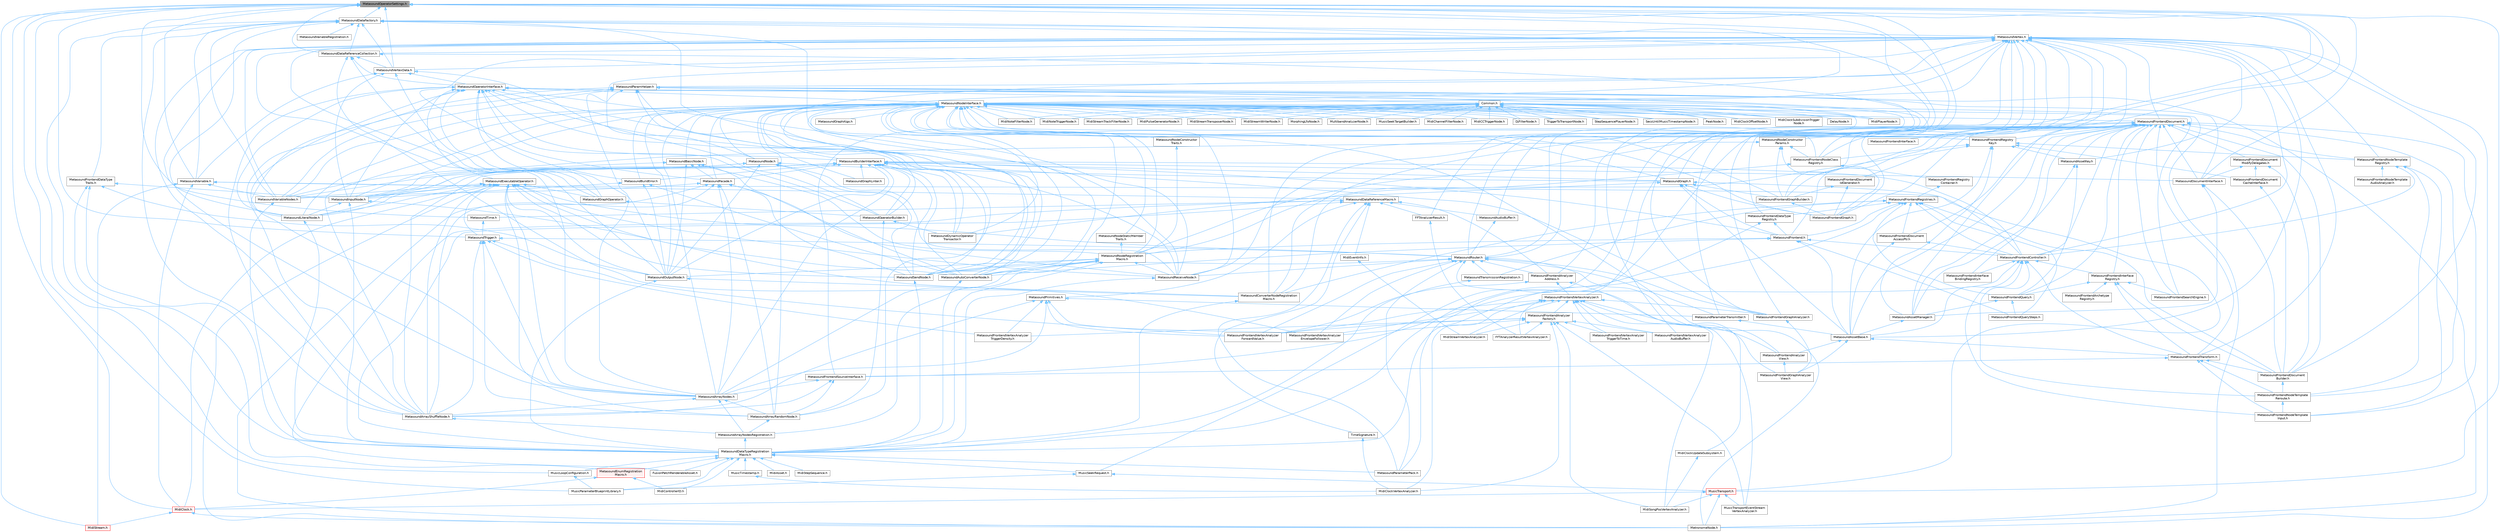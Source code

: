 digraph "MetasoundOperatorSettings.h"
{
 // INTERACTIVE_SVG=YES
 // LATEX_PDF_SIZE
  bgcolor="transparent";
  edge [fontname=Helvetica,fontsize=10,labelfontname=Helvetica,labelfontsize=10];
  node [fontname=Helvetica,fontsize=10,shape=box,height=0.2,width=0.4];
  Node1 [id="Node000001",label="MetasoundOperatorSettings.h",height=0.2,width=0.4,color="gray40", fillcolor="grey60", style="filled", fontcolor="black",tooltip=" "];
  Node1 -> Node2 [id="edge1_Node000001_Node000002",dir="back",color="steelblue1",style="solid",tooltip=" "];
  Node2 [id="Node000002",label="MetasoundAudioBuffer.h",height=0.2,width=0.4,color="grey40", fillcolor="white", style="filled",URL="$df/d0a/MetasoundAudioBuffer_8h.html",tooltip=" "];
  Node2 -> Node3 [id="edge2_Node000002_Node000003",dir="back",color="steelblue1",style="solid",tooltip=" "];
  Node3 [id="Node000003",label="MetasoundRouter.h",height=0.2,width=0.4,color="grey40", fillcolor="white", style="filled",URL="$da/d1c/MetasoundRouter_8h.html",tooltip=" "];
  Node3 -> Node4 [id="edge3_Node000003_Node000004",dir="back",color="steelblue1",style="solid",tooltip=" "];
  Node4 [id="Node000004",label="MetasoundFrontendAnalyzer\lAddress.h",height=0.2,width=0.4,color="grey40", fillcolor="white", style="filled",URL="$d0/dd8/MetasoundFrontendAnalyzerAddress_8h.html",tooltip=" "];
  Node4 -> Node5 [id="edge4_Node000004_Node000005",dir="back",color="steelblue1",style="solid",tooltip=" "];
  Node5 [id="Node000005",label="MetasoundFrontendVertexAnalyzer.h",height=0.2,width=0.4,color="grey40", fillcolor="white", style="filled",URL="$db/d7d/MetasoundFrontendVertexAnalyzer_8h.html",tooltip=" "];
  Node5 -> Node6 [id="edge5_Node000005_Node000006",dir="back",color="steelblue1",style="solid",tooltip=" "];
  Node6 [id="Node000006",label="FFTAnalyzerResultVertexAnalyzer.h",height=0.2,width=0.4,color="grey40", fillcolor="white", style="filled",URL="$d6/d38/FFTAnalyzerResultVertexAnalyzer_8h.html",tooltip=" "];
  Node5 -> Node7 [id="edge6_Node000005_Node000007",dir="back",color="steelblue1",style="solid",tooltip=" "];
  Node7 [id="Node000007",label="MetasoundFrontendAnalyzer\lFactory.h",height=0.2,width=0.4,color="grey40", fillcolor="white", style="filled",URL="$d1/dc2/MetasoundFrontendAnalyzerFactory_8h.html",tooltip=" "];
  Node7 -> Node6 [id="edge7_Node000007_Node000006",dir="back",color="steelblue1",style="solid",tooltip=" "];
  Node7 -> Node8 [id="edge8_Node000007_Node000008",dir="back",color="steelblue1",style="solid",tooltip=" "];
  Node8 [id="Node000008",label="MetasoundFrontendVertexAnalyzer\lAudioBuffer.h",height=0.2,width=0.4,color="grey40", fillcolor="white", style="filled",URL="$d2/db9/MetasoundFrontendVertexAnalyzerAudioBuffer_8h.html",tooltip=" "];
  Node7 -> Node9 [id="edge9_Node000007_Node000009",dir="back",color="steelblue1",style="solid",tooltip=" "];
  Node9 [id="Node000009",label="MetasoundFrontendVertexAnalyzer\lEnvelopeFollower.h",height=0.2,width=0.4,color="grey40", fillcolor="white", style="filled",URL="$d1/deb/MetasoundFrontendVertexAnalyzerEnvelopeFollower_8h.html",tooltip=" "];
  Node7 -> Node10 [id="edge10_Node000007_Node000010",dir="back",color="steelblue1",style="solid",tooltip=" "];
  Node10 [id="Node000010",label="MetasoundFrontendVertexAnalyzer\lForwardValue.h",height=0.2,width=0.4,color="grey40", fillcolor="white", style="filled",URL="$d2/d15/MetasoundFrontendVertexAnalyzerForwardValue_8h.html",tooltip=" "];
  Node7 -> Node11 [id="edge11_Node000007_Node000011",dir="back",color="steelblue1",style="solid",tooltip=" "];
  Node11 [id="Node000011",label="MetasoundFrontendVertexAnalyzer\lTriggerDensity.h",height=0.2,width=0.4,color="grey40", fillcolor="white", style="filled",URL="$dd/df1/MetasoundFrontendVertexAnalyzerTriggerDensity_8h.html",tooltip=" "];
  Node7 -> Node12 [id="edge12_Node000007_Node000012",dir="back",color="steelblue1",style="solid",tooltip=" "];
  Node12 [id="Node000012",label="MetasoundFrontendVertexAnalyzer\lTriggerToTime.h",height=0.2,width=0.4,color="grey40", fillcolor="white", style="filled",URL="$d1/d93/MetasoundFrontendVertexAnalyzerTriggerToTime_8h.html",tooltip=" "];
  Node7 -> Node13 [id="edge13_Node000007_Node000013",dir="back",color="steelblue1",style="solid",tooltip=" "];
  Node13 [id="Node000013",label="MidiClockVertexAnalyzer.h",height=0.2,width=0.4,color="grey40", fillcolor="white", style="filled",URL="$d5/dfa/MidiClockVertexAnalyzer_8h.html",tooltip=" "];
  Node7 -> Node14 [id="edge14_Node000007_Node000014",dir="back",color="steelblue1",style="solid",tooltip=" "];
  Node14 [id="Node000014",label="MidiSongPosVertexAnalyzer.h",height=0.2,width=0.4,color="grey40", fillcolor="white", style="filled",URL="$db/d10/MidiSongPosVertexAnalyzer_8h.html",tooltip=" "];
  Node7 -> Node15 [id="edge15_Node000007_Node000015",dir="back",color="steelblue1",style="solid",tooltip=" "];
  Node15 [id="Node000015",label="MidiStreamVertexAnalyzer.h",height=0.2,width=0.4,color="grey40", fillcolor="white", style="filled",URL="$da/d0f/MidiStreamVertexAnalyzer_8h.html",tooltip=" "];
  Node7 -> Node16 [id="edge16_Node000007_Node000016",dir="back",color="steelblue1",style="solid",tooltip=" "];
  Node16 [id="Node000016",label="MusicTransportEventStream\lVertexAnalyzer.h",height=0.2,width=0.4,color="grey40", fillcolor="white", style="filled",URL="$d1/da4/MusicTransportEventStreamVertexAnalyzer_8h.html",tooltip=" "];
  Node5 -> Node17 [id="edge17_Node000005_Node000017",dir="back",color="steelblue1",style="solid",tooltip=" "];
  Node17 [id="Node000017",label="MetasoundFrontendAnalyzer\lView.h",height=0.2,width=0.4,color="grey40", fillcolor="white", style="filled",URL="$d0/d5e/MetasoundFrontendAnalyzerView_8h.html",tooltip=" "];
  Node17 -> Node18 [id="edge18_Node000017_Node000018",dir="back",color="steelblue1",style="solid",tooltip=" "];
  Node18 [id="Node000018",label="MetasoundFrontendGraphAnalyzer\lView.h",height=0.2,width=0.4,color="grey40", fillcolor="white", style="filled",URL="$d6/dd1/MetasoundFrontendGraphAnalyzerView_8h.html",tooltip=" "];
  Node5 -> Node19 [id="edge19_Node000005_Node000019",dir="back",color="steelblue1",style="solid",tooltip=" "];
  Node19 [id="Node000019",label="MetasoundFrontendGraphAnalyzer.h",height=0.2,width=0.4,color="grey40", fillcolor="white", style="filled",URL="$de/d04/MetasoundFrontendGraphAnalyzer_8h.html",tooltip=" "];
  Node19 -> Node18 [id="edge20_Node000019_Node000018",dir="back",color="steelblue1",style="solid",tooltip=" "];
  Node5 -> Node8 [id="edge21_Node000005_Node000008",dir="back",color="steelblue1",style="solid",tooltip=" "];
  Node5 -> Node9 [id="edge22_Node000005_Node000009",dir="back",color="steelblue1",style="solid",tooltip=" "];
  Node5 -> Node10 [id="edge23_Node000005_Node000010",dir="back",color="steelblue1",style="solid",tooltip=" "];
  Node5 -> Node12 [id="edge24_Node000005_Node000012",dir="back",color="steelblue1",style="solid",tooltip=" "];
  Node5 -> Node13 [id="edge25_Node000005_Node000013",dir="back",color="steelblue1",style="solid",tooltip=" "];
  Node5 -> Node14 [id="edge26_Node000005_Node000014",dir="back",color="steelblue1",style="solid",tooltip=" "];
  Node5 -> Node15 [id="edge27_Node000005_Node000015",dir="back",color="steelblue1",style="solid",tooltip=" "];
  Node5 -> Node16 [id="edge28_Node000005_Node000016",dir="back",color="steelblue1",style="solid",tooltip=" "];
  Node4 -> Node10 [id="edge29_Node000004_Node000010",dir="back",color="steelblue1",style="solid",tooltip=" "];
  Node4 -> Node20 [id="edge30_Node000004_Node000020",dir="back",color="steelblue1",style="solid",tooltip=" "];
  Node20 [id="Node000020",label="MidiClockUpdateSubsystem.h",height=0.2,width=0.4,color="grey40", fillcolor="white", style="filled",URL="$dc/d52/MidiClockUpdateSubsystem_8h.html",tooltip=" "];
  Node20 -> Node14 [id="edge31_Node000020_Node000014",dir="back",color="steelblue1",style="solid",tooltip=" "];
  Node3 -> Node17 [id="edge32_Node000003_Node000017",dir="back",color="steelblue1",style="solid",tooltip=" "];
  Node3 -> Node19 [id="edge33_Node000003_Node000019",dir="back",color="steelblue1",style="solid",tooltip=" "];
  Node3 -> Node18 [id="edge34_Node000003_Node000018",dir="back",color="steelblue1",style="solid",tooltip=" "];
  Node3 -> Node9 [id="edge35_Node000003_Node000009",dir="back",color="steelblue1",style="solid",tooltip=" "];
  Node3 -> Node10 [id="edge36_Node000003_Node000010",dir="back",color="steelblue1",style="solid",tooltip=" "];
  Node3 -> Node21 [id="edge37_Node000003_Node000021",dir="back",color="steelblue1",style="solid",tooltip=" "];
  Node21 [id="Node000021",label="MetasoundParameterPack.h",height=0.2,width=0.4,color="grey40", fillcolor="white", style="filled",URL="$d8/d84/MetasoundParameterPack_8h.html",tooltip=" "];
  Node3 -> Node22 [id="edge38_Node000003_Node000022",dir="back",color="steelblue1",style="solid",tooltip=" "];
  Node22 [id="Node000022",label="MetasoundParameterTransmitter.h",height=0.2,width=0.4,color="grey40", fillcolor="white", style="filled",URL="$d7/d27/MetasoundParameterTransmitter_8h.html",tooltip=" "];
  Node22 -> Node23 [id="edge39_Node000022_Node000023",dir="back",color="steelblue1",style="solid",tooltip=" "];
  Node23 [id="Node000023",label="MetasoundAssetBase.h",height=0.2,width=0.4,color="grey40", fillcolor="white", style="filled",URL="$d5/d81/MetasoundAssetBase_8h.html",tooltip=" "];
  Node23 -> Node17 [id="edge40_Node000023_Node000017",dir="back",color="steelblue1",style="solid",tooltip=" "];
  Node23 -> Node18 [id="edge41_Node000023_Node000018",dir="back",color="steelblue1",style="solid",tooltip=" "];
  Node23 -> Node24 [id="edge42_Node000023_Node000024",dir="back",color="steelblue1",style="solid",tooltip=" "];
  Node24 [id="Node000024",label="MetasoundFrontendTransform.h",height=0.2,width=0.4,color="grey40", fillcolor="white", style="filled",URL="$dc/d48/MetasoundFrontendTransform_8h.html",tooltip=" "];
  Node24 -> Node25 [id="edge43_Node000024_Node000025",dir="back",color="steelblue1",style="solid",tooltip=" "];
  Node25 [id="Node000025",label="MetasoundFrontendDocument\lBuilder.h",height=0.2,width=0.4,color="grey40", fillcolor="white", style="filled",URL="$da/dfa/MetasoundFrontendDocumentBuilder_8h.html",tooltip=" "];
  Node25 -> Node26 [id="edge44_Node000025_Node000026",dir="back",color="steelblue1",style="solid",tooltip=" "];
  Node26 [id="Node000026",label="MetasoundFrontendNodeTemplate\lReroute.h",height=0.2,width=0.4,color="grey40", fillcolor="white", style="filled",URL="$d7/d33/MetasoundFrontendNodeTemplateReroute_8h.html",tooltip=" "];
  Node26 -> Node27 [id="edge45_Node000026_Node000027",dir="back",color="steelblue1",style="solid",tooltip=" "];
  Node27 [id="Node000027",label="MetasoundFrontendNodeTemplate\lInput.h",height=0.2,width=0.4,color="grey40", fillcolor="white", style="filled",URL="$d6/d69/MetasoundFrontendNodeTemplateInput_8h.html",tooltip=" "];
  Node24 -> Node27 [id="edge46_Node000024_Node000027",dir="back",color="steelblue1",style="solid",tooltip=" "];
  Node24 -> Node26 [id="edge47_Node000024_Node000026",dir="back",color="steelblue1",style="solid",tooltip=" "];
  Node24 -> Node28 [id="edge48_Node000024_Node000028",dir="back",color="steelblue1",style="solid",tooltip=" "];
  Node28 [id="Node000028",label="MetasoundFrontendSourceInterface.h",height=0.2,width=0.4,color="grey40", fillcolor="white", style="filled",URL="$de/db5/MetasoundFrontendSourceInterface_8h.html",tooltip=" "];
  Node28 -> Node29 [id="edge49_Node000028_Node000029",dir="back",color="steelblue1",style="solid",tooltip=" "];
  Node29 [id="Node000029",label="MetasoundArrayNodes.h",height=0.2,width=0.4,color="grey40", fillcolor="white", style="filled",URL="$de/d05/MetasoundArrayNodes_8h.html",tooltip=" "];
  Node29 -> Node30 [id="edge50_Node000029_Node000030",dir="back",color="steelblue1",style="solid",tooltip=" "];
  Node30 [id="Node000030",label="MetasoundArrayNodesRegistration.h",height=0.2,width=0.4,color="grey40", fillcolor="white", style="filled",URL="$d2/d35/MetasoundArrayNodesRegistration_8h.html",tooltip=" "];
  Node30 -> Node31 [id="edge51_Node000030_Node000031",dir="back",color="steelblue1",style="solid",tooltip=" "];
  Node31 [id="Node000031",label="MetasoundDataTypeRegistration\lMacro.h",height=0.2,width=0.4,color="grey40", fillcolor="white", style="filled",URL="$d1/d2b/MetasoundDataTypeRegistrationMacro_8h.html",tooltip=" "];
  Node31 -> Node32 [id="edge52_Node000031_Node000032",dir="back",color="steelblue1",style="solid",tooltip=" "];
  Node32 [id="Node000032",label="FusionPatchRenderableAsset.h",height=0.2,width=0.4,color="grey40", fillcolor="white", style="filled",URL="$d0/dd5/FusionPatchRenderableAsset_8h.html",tooltip=" "];
  Node31 -> Node33 [id="edge53_Node000031_Node000033",dir="back",color="steelblue1",style="solid",tooltip=" "];
  Node33 [id="Node000033",label="MetasoundEnumRegistration\lMacro.h",height=0.2,width=0.4,color="red", fillcolor="#FFF0F0", style="filled",URL="$dd/da6/MetasoundEnumRegistrationMacro_8h.html",tooltip=" "];
  Node33 -> Node36 [id="edge54_Node000033_Node000036",dir="back",color="steelblue1",style="solid",tooltip=" "];
  Node36 [id="Node000036",label="MidiClock.h",height=0.2,width=0.4,color="red", fillcolor="#FFF0F0", style="filled",URL="$df/d88/MidiClock_8h.html",tooltip=" "];
  Node36 -> Node37 [id="edge55_Node000036_Node000037",dir="back",color="steelblue1",style="solid",tooltip=" "];
  Node37 [id="Node000037",label="MetronomeNode.h",height=0.2,width=0.4,color="grey40", fillcolor="white", style="filled",URL="$d9/daa/MetronomeNode_8h.html",tooltip=" "];
  Node36 -> Node38 [id="edge56_Node000036_Node000038",dir="back",color="steelblue1",style="solid",tooltip=" "];
  Node38 [id="Node000038",label="MidiStream.h",height=0.2,width=0.4,color="red", fillcolor="#FFF0F0", style="filled",URL="$d8/ded/MidiStream_8h.html",tooltip=" "];
  Node33 -> Node45 [id="edge57_Node000033_Node000045",dir="back",color="steelblue1",style="solid",tooltip=" "];
  Node45 [id="Node000045",label="MidiControllerID.h",height=0.2,width=0.4,color="grey40", fillcolor="white", style="filled",URL="$d0/d53/MidiControllerID_8h.html",tooltip=" "];
  Node31 -> Node21 [id="edge58_Node000031_Node000021",dir="back",color="steelblue1",style="solid",tooltip=" "];
  Node31 -> Node47 [id="edge59_Node000031_Node000047",dir="back",color="steelblue1",style="solid",tooltip=" "];
  Node47 [id="Node000047",label="MidiAsset.h",height=0.2,width=0.4,color="grey40", fillcolor="white", style="filled",URL="$da/d6b/MidiAsset_8h.html",tooltip=" "];
  Node31 -> Node45 [id="edge60_Node000031_Node000045",dir="back",color="steelblue1",style="solid",tooltip=" "];
  Node31 -> Node48 [id="edge61_Node000031_Node000048",dir="back",color="steelblue1",style="solid",tooltip=" "];
  Node48 [id="Node000048",label="MidiStepSequence.h",height=0.2,width=0.4,color="grey40", fillcolor="white", style="filled",URL="$de/dbc/MidiStepSequence_8h.html",tooltip=" "];
  Node31 -> Node49 [id="edge62_Node000031_Node000049",dir="back",color="steelblue1",style="solid",tooltip=" "];
  Node49 [id="Node000049",label="MusicLoopConfiguration.h",height=0.2,width=0.4,color="grey40", fillcolor="white", style="filled",URL="$de/d33/MusicLoopConfiguration_8h.html",tooltip=" "];
  Node49 -> Node50 [id="edge63_Node000049_Node000050",dir="back",color="steelblue1",style="solid",tooltip=" "];
  Node50 [id="Node000050",label="MusicParameterBlueprintLibrary.h",height=0.2,width=0.4,color="grey40", fillcolor="white", style="filled",URL="$d0/d2e/MusicParameterBlueprintLibrary_8h.html",tooltip=" "];
  Node31 -> Node50 [id="edge64_Node000031_Node000050",dir="back",color="steelblue1",style="solid",tooltip=" "];
  Node31 -> Node51 [id="edge65_Node000031_Node000051",dir="back",color="steelblue1",style="solid",tooltip=" "];
  Node51 [id="Node000051",label="MusicSeekRequest.h",height=0.2,width=0.4,color="grey40", fillcolor="white", style="filled",URL="$d0/d38/MusicSeekRequest_8h.html",tooltip=" "];
  Node51 -> Node50 [id="edge66_Node000051_Node000050",dir="back",color="steelblue1",style="solid",tooltip=" "];
  Node51 -> Node52 [id="edge67_Node000051_Node000052",dir="back",color="steelblue1",style="solid",tooltip=" "];
  Node52 [id="Node000052",label="MusicTransport.h",height=0.2,width=0.4,color="red", fillcolor="#FFF0F0", style="filled",URL="$d2/d3d/MusicTransport_8h.html",tooltip=" "];
  Node52 -> Node37 [id="edge68_Node000052_Node000037",dir="back",color="steelblue1",style="solid",tooltip=" "];
  Node52 -> Node36 [id="edge69_Node000052_Node000036",dir="back",color="steelblue1",style="solid",tooltip=" "];
  Node52 -> Node14 [id="edge70_Node000052_Node000014",dir="back",color="steelblue1",style="solid",tooltip=" "];
  Node52 -> Node16 [id="edge71_Node000052_Node000016",dir="back",color="steelblue1",style="solid",tooltip=" "];
  Node31 -> Node55 [id="edge72_Node000031_Node000055",dir="back",color="steelblue1",style="solid",tooltip=" "];
  Node55 [id="Node000055",label="MusicTimestamp.h",height=0.2,width=0.4,color="grey40", fillcolor="white", style="filled",URL="$dc/d8f/MusicTimestamp_8h.html",tooltip=" "];
  Node55 -> Node13 [id="edge73_Node000055_Node000013",dir="back",color="steelblue1",style="solid",tooltip=" "];
  Node29 -> Node56 [id="edge74_Node000029_Node000056",dir="back",color="steelblue1",style="solid",tooltip=" "];
  Node56 [id="Node000056",label="MetasoundArrayRandomNode.h",height=0.2,width=0.4,color="grey40", fillcolor="white", style="filled",URL="$d3/d94/MetasoundArrayRandomNode_8h.html",tooltip=" "];
  Node56 -> Node30 [id="edge75_Node000056_Node000030",dir="back",color="steelblue1",style="solid",tooltip=" "];
  Node29 -> Node57 [id="edge76_Node000029_Node000057",dir="back",color="steelblue1",style="solid",tooltip=" "];
  Node57 [id="Node000057",label="MetasoundArrayShuffleNode.h",height=0.2,width=0.4,color="grey40", fillcolor="white", style="filled",URL="$db/dcb/MetasoundArrayShuffleNode_8h.html",tooltip=" "];
  Node57 -> Node30 [id="edge77_Node000057_Node000030",dir="back",color="steelblue1",style="solid",tooltip=" "];
  Node28 -> Node56 [id="edge78_Node000028_Node000056",dir="back",color="steelblue1",style="solid",tooltip=" "];
  Node28 -> Node57 [id="edge79_Node000028_Node000057",dir="back",color="steelblue1",style="solid",tooltip=" "];
  Node3 -> Node58 [id="edge80_Node000003_Node000058",dir="back",color="steelblue1",style="solid",tooltip=" "];
  Node58 [id="Node000058",label="MetasoundReceiveNode.h",height=0.2,width=0.4,color="grey40", fillcolor="white", style="filled",URL="$d3/d08/MetasoundReceiveNode_8h.html",tooltip=" "];
  Node58 -> Node31 [id="edge81_Node000058_Node000031",dir="back",color="steelblue1",style="solid",tooltip=" "];
  Node3 -> Node59 [id="edge82_Node000003_Node000059",dir="back",color="steelblue1",style="solid",tooltip=" "];
  Node59 [id="Node000059",label="MetasoundSendNode.h",height=0.2,width=0.4,color="grey40", fillcolor="white", style="filled",URL="$dc/dca/MetasoundSendNode_8h.html",tooltip=" "];
  Node59 -> Node31 [id="edge83_Node000059_Node000031",dir="back",color="steelblue1",style="solid",tooltip=" "];
  Node3 -> Node60 [id="edge84_Node000003_Node000060",dir="back",color="steelblue1",style="solid",tooltip=" "];
  Node60 [id="Node000060",label="MetasoundTransmissionRegistration.h",height=0.2,width=0.4,color="grey40", fillcolor="white", style="filled",URL="$d8/da5/MetasoundTransmissionRegistration_8h.html",tooltip=" "];
  Node60 -> Node31 [id="edge85_Node000060_Node000031",dir="back",color="steelblue1",style="solid",tooltip=" "];
  Node1 -> Node61 [id="edge86_Node000001_Node000061",dir="back",color="steelblue1",style="solid",tooltip=" "];
  Node61 [id="Node000061",label="MetasoundDataFactory.h",height=0.2,width=0.4,color="grey40", fillcolor="white", style="filled",URL="$d4/d50/MetasoundDataFactory_8h.html",tooltip=" "];
  Node61 -> Node29 [id="edge87_Node000061_Node000029",dir="back",color="steelblue1",style="solid",tooltip=" "];
  Node61 -> Node57 [id="edge88_Node000061_Node000057",dir="back",color="steelblue1",style="solid",tooltip=" "];
  Node61 -> Node62 [id="edge89_Node000061_Node000062",dir="back",color="steelblue1",style="solid",tooltip=" "];
  Node62 [id="Node000062",label="MetasoundAutoConverterNode.h",height=0.2,width=0.4,color="grey40", fillcolor="white", style="filled",URL="$de/d7e/MetasoundAutoConverterNode_8h.html",tooltip=" "];
  Node62 -> Node31 [id="edge90_Node000062_Node000031",dir="back",color="steelblue1",style="solid",tooltip=" "];
  Node61 -> Node63 [id="edge91_Node000061_Node000063",dir="back",color="steelblue1",style="solid",tooltip=" "];
  Node63 [id="Node000063",label="MetasoundDataReferenceCollection.h",height=0.2,width=0.4,color="grey40", fillcolor="white", style="filled",URL="$dd/dd2/MetasoundDataReferenceCollection_8h.html",tooltip=" "];
  Node63 -> Node8 [id="edge92_Node000063_Node000008",dir="back",color="steelblue1",style="solid",tooltip=" "];
  Node63 -> Node9 [id="edge93_Node000063_Node000009",dir="back",color="steelblue1",style="solid",tooltip=" "];
  Node63 -> Node64 [id="edge94_Node000063_Node000064",dir="back",color="steelblue1",style="solid",tooltip=" "];
  Node64 [id="Node000064",label="MetasoundGraphOperator.h",height=0.2,width=0.4,color="grey40", fillcolor="white", style="filled",URL="$d2/dd4/MetasoundGraphOperator_8h.html",tooltip=" "];
  Node64 -> Node65 [id="edge95_Node000064_Node000065",dir="back",color="steelblue1",style="solid",tooltip=" "];
  Node65 [id="Node000065",label="MetasoundOperatorBuilder.h",height=0.2,width=0.4,color="grey40", fillcolor="white", style="filled",URL="$de/d63/MetasoundOperatorBuilder_8h.html",tooltip=" "];
  Node65 -> Node56 [id="edge96_Node000065_Node000056",dir="back",color="steelblue1",style="solid",tooltip=" "];
  Node65 -> Node66 [id="edge97_Node000065_Node000066",dir="back",color="steelblue1",style="solid",tooltip=" "];
  Node66 [id="Node000066",label="MetasoundDynamicOperator\lTransactor.h",height=0.2,width=0.4,color="grey40", fillcolor="white", style="filled",URL="$dc/dbd/MetasoundDynamicOperatorTransactor_8h.html",tooltip=" "];
  Node63 -> Node67 [id="edge98_Node000063_Node000067",dir="back",color="steelblue1",style="solid",tooltip=" "];
  Node67 [id="Node000067",label="MetasoundOperatorInterface.h",height=0.2,width=0.4,color="grey40", fillcolor="white", style="filled",URL="$dd/d27/MetasoundOperatorInterface_8h.html",tooltip=" "];
  Node67 -> Node29 [id="edge99_Node000067_Node000029",dir="back",color="steelblue1",style="solid",tooltip=" "];
  Node67 -> Node57 [id="edge100_Node000067_Node000057",dir="back",color="steelblue1",style="solid",tooltip=" "];
  Node67 -> Node62 [id="edge101_Node000067_Node000062",dir="back",color="steelblue1",style="solid",tooltip=" "];
  Node67 -> Node68 [id="edge102_Node000067_Node000068",dir="back",color="steelblue1",style="solid",tooltip=" "];
  Node68 [id="Node000068",label="MetasoundBuildError.h",height=0.2,width=0.4,color="grey40", fillcolor="white", style="filled",URL="$d6/d6d/MetasoundBuildError_8h.html",tooltip=" "];
  Node68 -> Node62 [id="edge103_Node000068_Node000062",dir="back",color="steelblue1",style="solid",tooltip=" "];
  Node68 -> Node69 [id="edge104_Node000068_Node000069",dir="back",color="steelblue1",style="solid",tooltip=" "];
  Node69 [id="Node000069",label="MetasoundInputNode.h",height=0.2,width=0.4,color="grey40", fillcolor="white", style="filled",URL="$d3/d30/MetasoundInputNode_8h.html",tooltip=" "];
  Node69 -> Node70 [id="edge105_Node000069_Node000070",dir="back",color="steelblue1",style="solid",tooltip=" "];
  Node70 [id="Node000070",label="MetasoundConverterNodeRegistration\lMacro.h",height=0.2,width=0.4,color="grey40", fillcolor="white", style="filled",URL="$d1/de5/MetasoundConverterNodeRegistrationMacro_8h.html",tooltip=" "];
  Node70 -> Node31 [id="edge106_Node000070_Node000031",dir="back",color="steelblue1",style="solid",tooltip=" "];
  Node69 -> Node31 [id="edge107_Node000069_Node000031",dir="back",color="steelblue1",style="solid",tooltip=" "];
  Node69 -> Node71 [id="edge108_Node000069_Node000071",dir="back",color="steelblue1",style="solid",tooltip=" "];
  Node71 [id="Node000071",label="MetasoundLiteralNode.h",height=0.2,width=0.4,color="grey40", fillcolor="white", style="filled",URL="$db/d1d/MetasoundLiteralNode_8h.html",tooltip=" "];
  Node71 -> Node31 [id="edge109_Node000071_Node000031",dir="back",color="steelblue1",style="solid",tooltip=" "];
  Node68 -> Node72 [id="edge110_Node000068_Node000072",dir="back",color="steelblue1",style="solid",tooltip=" "];
  Node72 [id="Node000072",label="MetasoundOutputNode.h",height=0.2,width=0.4,color="grey40", fillcolor="white", style="filled",URL="$d5/d06/MetasoundOutputNode_8h.html",tooltip=" "];
  Node72 -> Node70 [id="edge111_Node000072_Node000070",dir="back",color="steelblue1",style="solid",tooltip=" "];
  Node72 -> Node31 [id="edge112_Node000072_Node000031",dir="back",color="steelblue1",style="solid",tooltip=" "];
  Node67 -> Node73 [id="edge113_Node000067_Node000073",dir="back",color="steelblue1",style="solid",tooltip=" "];
  Node73 [id="Node000073",label="MetasoundBuilderInterface.h",height=0.2,width=0.4,color="grey40", fillcolor="white", style="filled",URL="$d9/d0d/MetasoundBuilderInterface_8h.html",tooltip=" "];
  Node73 -> Node29 [id="edge114_Node000073_Node000029",dir="back",color="steelblue1",style="solid",tooltip=" "];
  Node73 -> Node57 [id="edge115_Node000073_Node000057",dir="back",color="steelblue1",style="solid",tooltip=" "];
  Node73 -> Node62 [id="edge116_Node000073_Node000062",dir="back",color="steelblue1",style="solid",tooltip=" "];
  Node73 -> Node68 [id="edge117_Node000073_Node000068",dir="back",color="steelblue1",style="solid",tooltip=" "];
  Node73 -> Node74 [id="edge118_Node000073_Node000074",dir="back",color="steelblue1",style="solid",tooltip=" "];
  Node74 [id="Node000074",label="MetasoundDocumentInterface.h",height=0.2,width=0.4,color="grey40", fillcolor="white", style="filled",URL="$dd/dfb/MetasoundDocumentInterface_8h.html",tooltip=" "];
  Node74 -> Node75 [id="edge119_Node000074_Node000075",dir="back",color="steelblue1",style="solid",tooltip=" "];
  Node75 [id="Node000075",label="MetasoundAssetManager.h",height=0.2,width=0.4,color="grey40", fillcolor="white", style="filled",URL="$dd/da3/MetasoundAssetManager_8h.html",tooltip=" "];
  Node75 -> Node23 [id="edge120_Node000075_Node000023",dir="back",color="steelblue1",style="solid",tooltip=" "];
  Node74 -> Node25 [id="edge121_Node000074_Node000025",dir="back",color="steelblue1",style="solid",tooltip=" "];
  Node73 -> Node66 [id="edge122_Node000073_Node000066",dir="back",color="steelblue1",style="solid",tooltip=" "];
  Node73 -> Node76 [id="edge123_Node000073_Node000076",dir="back",color="steelblue1",style="solid",tooltip=" "];
  Node76 [id="Node000076",label="MetasoundFacade.h",height=0.2,width=0.4,color="grey40", fillcolor="white", style="filled",URL="$d2/deb/MetasoundFacade_8h.html",tooltip=" "];
  Node76 -> Node29 [id="edge124_Node000076_Node000029",dir="back",color="steelblue1",style="solid",tooltip=" "];
  Node76 -> Node56 [id="edge125_Node000076_Node000056",dir="back",color="steelblue1",style="solid",tooltip=" "];
  Node76 -> Node57 [id="edge126_Node000076_Node000057",dir="back",color="steelblue1",style="solid",tooltip=" "];
  Node76 -> Node58 [id="edge127_Node000076_Node000058",dir="back",color="steelblue1",style="solid",tooltip=" "];
  Node76 -> Node59 [id="edge128_Node000076_Node000059",dir="back",color="steelblue1",style="solid",tooltip=" "];
  Node76 -> Node77 [id="edge129_Node000076_Node000077",dir="back",color="steelblue1",style="solid",tooltip=" "];
  Node77 [id="Node000077",label="MetasoundVariableNodes.h",height=0.2,width=0.4,color="grey40", fillcolor="white", style="filled",URL="$d8/d34/MetasoundVariableNodes_8h.html",tooltip=" "];
  Node77 -> Node31 [id="edge130_Node000077_Node000031",dir="back",color="steelblue1",style="solid",tooltip=" "];
  Node76 -> Node37 [id="edge131_Node000076_Node000037",dir="back",color="steelblue1",style="solid",tooltip=" "];
  Node73 -> Node78 [id="edge132_Node000073_Node000078",dir="back",color="steelblue1",style="solid",tooltip=" "];
  Node78 [id="Node000078",label="MetasoundFrontend.h",height=0.2,width=0.4,color="grey40", fillcolor="white", style="filled",URL="$d4/d31/MetasoundFrontend_8h.html",tooltip=" "];
  Node78 -> Node23 [id="edge133_Node000078_Node000023",dir="back",color="steelblue1",style="solid",tooltip=" "];
  Node78 -> Node62 [id="edge134_Node000078_Node000062",dir="back",color="steelblue1",style="solid",tooltip=" "];
  Node78 -> Node79 [id="edge135_Node000078_Node000079",dir="back",color="steelblue1",style="solid",tooltip=" "];
  Node79 [id="Node000079",label="MetasoundFrontendController.h",height=0.2,width=0.4,color="grey40", fillcolor="white", style="filled",URL="$d0/d64/MetasoundFrontendController_8h.html",tooltip=" "];
  Node79 -> Node23 [id="edge136_Node000079_Node000023",dir="back",color="steelblue1",style="solid",tooltip=" "];
  Node79 -> Node80 [id="edge137_Node000079_Node000080",dir="back",color="steelblue1",style="solid",tooltip=" "];
  Node80 [id="Node000080",label="MetasoundFrontendInterface\lBindingRegistry.h",height=0.2,width=0.4,color="grey40", fillcolor="white", style="filled",URL="$da/de4/MetasoundFrontendInterfaceBindingRegistry_8h.html",tooltip=" "];
  Node79 -> Node81 [id="edge138_Node000079_Node000081",dir="back",color="steelblue1",style="solid",tooltip=" "];
  Node81 [id="Node000081",label="MetasoundFrontendInterface\lRegistry.h",height=0.2,width=0.4,color="grey40", fillcolor="white", style="filled",URL="$d7/d91/MetasoundFrontendInterfaceRegistry_8h.html",tooltip=" "];
  Node81 -> Node82 [id="edge139_Node000081_Node000082",dir="back",color="steelblue1",style="solid",tooltip=" "];
  Node82 [id="Node000082",label="MetasoundFrontendArchetype\lRegistry.h",height=0.2,width=0.4,color="grey40", fillcolor="white", style="filled",URL="$db/d0e/MetasoundFrontendArchetypeRegistry_8h.html",tooltip=" "];
  Node81 -> Node25 [id="edge140_Node000081_Node000025",dir="back",color="steelblue1",style="solid",tooltip=" "];
  Node81 -> Node83 [id="edge141_Node000081_Node000083",dir="back",color="steelblue1",style="solid",tooltip=" "];
  Node83 [id="Node000083",label="MetasoundFrontendQuery.h",height=0.2,width=0.4,color="grey40", fillcolor="white", style="filled",URL="$d6/dba/MetasoundFrontendQuery_8h.html",tooltip=" "];
  Node83 -> Node75 [id="edge142_Node000083_Node000075",dir="back",color="steelblue1",style="solid",tooltip=" "];
  Node83 -> Node84 [id="edge143_Node000083_Node000084",dir="back",color="steelblue1",style="solid",tooltip=" "];
  Node84 [id="Node000084",label="MetasoundFrontendQuerySteps.h",height=0.2,width=0.4,color="grey40", fillcolor="white", style="filled",URL="$d1/d63/MetasoundFrontendQuerySteps_8h.html",tooltip=" "];
  Node81 -> Node85 [id="edge144_Node000081_Node000085",dir="back",color="steelblue1",style="solid",tooltip=" "];
  Node85 [id="Node000085",label="MetasoundFrontendSearchEngine.h",height=0.2,width=0.4,color="grey40", fillcolor="white", style="filled",URL="$d3/de8/MetasoundFrontendSearchEngine_8h.html",tooltip=" "];
  Node81 -> Node24 [id="edge145_Node000081_Node000024",dir="back",color="steelblue1",style="solid",tooltip=" "];
  Node79 -> Node27 [id="edge146_Node000079_Node000027",dir="back",color="steelblue1",style="solid",tooltip=" "];
  Node79 -> Node26 [id="edge147_Node000079_Node000026",dir="back",color="steelblue1",style="solid",tooltip=" "];
  Node79 -> Node28 [id="edge148_Node000079_Node000028",dir="back",color="steelblue1",style="solid",tooltip=" "];
  Node79 -> Node24 [id="edge149_Node000079_Node000024",dir="back",color="steelblue1",style="solid",tooltip=" "];
  Node78 -> Node84 [id="edge150_Node000078_Node000084",dir="back",color="steelblue1",style="solid",tooltip=" "];
  Node78 -> Node86 [id="edge151_Node000078_Node000086",dir="back",color="steelblue1",style="solid",tooltip=" "];
  Node86 [id="Node000086",label="MetasoundNodeRegistration\lMacro.h",height=0.2,width=0.4,color="grey40", fillcolor="white", style="filled",URL="$d3/d0b/MetasoundNodeRegistrationMacro_8h.html",tooltip=" "];
  Node86 -> Node29 [id="edge152_Node000086_Node000029",dir="back",color="steelblue1",style="solid",tooltip=" "];
  Node86 -> Node30 [id="edge153_Node000086_Node000030",dir="back",color="steelblue1",style="solid",tooltip=" "];
  Node86 -> Node62 [id="edge154_Node000086_Node000062",dir="back",color="steelblue1",style="solid",tooltip=" "];
  Node86 -> Node31 [id="edge155_Node000086_Node000031",dir="back",color="steelblue1",style="solid",tooltip=" "];
  Node86 -> Node72 [id="edge156_Node000086_Node000072",dir="back",color="steelblue1",style="solid",tooltip=" "];
  Node86 -> Node58 [id="edge157_Node000086_Node000058",dir="back",color="steelblue1",style="solid",tooltip=" "];
  Node86 -> Node59 [id="edge158_Node000086_Node000059",dir="back",color="steelblue1",style="solid",tooltip=" "];
  Node73 -> Node79 [id="edge159_Node000073_Node000079",dir="back",color="steelblue1",style="solid",tooltip=" "];
  Node73 -> Node19 [id="edge160_Node000073_Node000019",dir="back",color="steelblue1",style="solid",tooltip=" "];
  Node73 -> Node87 [id="edge161_Node000073_Node000087",dir="back",color="steelblue1",style="solid",tooltip=" "];
  Node87 [id="Node000087",label="MetasoundGraph.h",height=0.2,width=0.4,color="grey40", fillcolor="white", style="filled",URL="$de/d89/MetasoundGraph_8h.html",tooltip=" "];
  Node87 -> Node23 [id="edge162_Node000087_Node000023",dir="back",color="steelblue1",style="solid",tooltip=" "];
  Node87 -> Node66 [id="edge163_Node000087_Node000066",dir="back",color="steelblue1",style="solid",tooltip=" "];
  Node87 -> Node78 [id="edge164_Node000087_Node000078",dir="back",color="steelblue1",style="solid",tooltip=" "];
  Node87 -> Node79 [id="edge165_Node000087_Node000079",dir="back",color="steelblue1",style="solid",tooltip=" "];
  Node87 -> Node88 [id="edge166_Node000087_Node000088",dir="back",color="steelblue1",style="solid",tooltip=" "];
  Node88 [id="Node000088",label="MetasoundFrontendGraph.h",height=0.2,width=0.4,color="grey40", fillcolor="white", style="filled",URL="$db/d4b/MetasoundFrontendGraph_8h.html",tooltip=" "];
  Node87 -> Node89 [id="edge167_Node000087_Node000089",dir="back",color="steelblue1",style="solid",tooltip=" "];
  Node89 [id="Node000089",label="MetasoundFrontendGraphBuilder.h",height=0.2,width=0.4,color="grey40", fillcolor="white", style="filled",URL="$d4/d98/MetasoundFrontendGraphBuilder_8h.html",tooltip=" "];
  Node89 -> Node88 [id="edge168_Node000089_Node000088",dir="back",color="steelblue1",style="solid",tooltip=" "];
  Node73 -> Node90 [id="edge169_Node000073_Node000090",dir="back",color="steelblue1",style="solid",tooltip=" "];
  Node90 [id="Node000090",label="MetasoundGraphLinter.h",height=0.2,width=0.4,color="grey40", fillcolor="white", style="filled",URL="$de/d0a/MetasoundGraphLinter_8h.html",tooltip=" "];
  Node73 -> Node69 [id="edge170_Node000073_Node000069",dir="back",color="steelblue1",style="solid",tooltip=" "];
  Node73 -> Node71 [id="edge171_Node000073_Node000071",dir="back",color="steelblue1",style="solid",tooltip=" "];
  Node73 -> Node65 [id="edge172_Node000073_Node000065",dir="back",color="steelblue1",style="solid",tooltip=" "];
  Node73 -> Node72 [id="edge173_Node000073_Node000072",dir="back",color="steelblue1",style="solid",tooltip=" "];
  Node73 -> Node58 [id="edge174_Node000073_Node000058",dir="back",color="steelblue1",style="solid",tooltip=" "];
  Node73 -> Node59 [id="edge175_Node000073_Node000059",dir="back",color="steelblue1",style="solid",tooltip=" "];
  Node73 -> Node77 [id="edge176_Node000073_Node000077",dir="back",color="steelblue1",style="solid",tooltip=" "];
  Node67 -> Node70 [id="edge177_Node000067_Node000070",dir="back",color="steelblue1",style="solid",tooltip=" "];
  Node67 -> Node74 [id="edge178_Node000067_Node000074",dir="back",color="steelblue1",style="solid",tooltip=" "];
  Node67 -> Node66 [id="edge179_Node000067_Node000066",dir="back",color="steelblue1",style="solid",tooltip=" "];
  Node67 -> Node91 [id="edge180_Node000067_Node000091",dir="back",color="steelblue1",style="solid",tooltip=" "];
  Node91 [id="Node000091",label="MetasoundExecutableOperator.h",height=0.2,width=0.4,color="grey40", fillcolor="white", style="filled",URL="$d3/d63/MetasoundExecutableOperator_8h.html",tooltip=" "];
  Node91 -> Node29 [id="edge181_Node000091_Node000029",dir="back",color="steelblue1",style="solid",tooltip=" "];
  Node91 -> Node56 [id="edge182_Node000091_Node000056",dir="back",color="steelblue1",style="solid",tooltip=" "];
  Node91 -> Node57 [id="edge183_Node000091_Node000057",dir="back",color="steelblue1",style="solid",tooltip=" "];
  Node91 -> Node62 [id="edge184_Node000091_Node000062",dir="back",color="steelblue1",style="solid",tooltip=" "];
  Node91 -> Node64 [id="edge185_Node000091_Node000064",dir="back",color="steelblue1",style="solid",tooltip=" "];
  Node91 -> Node69 [id="edge186_Node000091_Node000069",dir="back",color="steelblue1",style="solid",tooltip=" "];
  Node91 -> Node71 [id="edge187_Node000091_Node000071",dir="back",color="steelblue1",style="solid",tooltip=" "];
  Node91 -> Node72 [id="edge188_Node000091_Node000072",dir="back",color="steelblue1",style="solid",tooltip=" "];
  Node91 -> Node58 [id="edge189_Node000091_Node000058",dir="back",color="steelblue1",style="solid",tooltip=" "];
  Node91 -> Node3 [id="edge190_Node000091_Node000003",dir="back",color="steelblue1",style="solid",tooltip=" "];
  Node91 -> Node59 [id="edge191_Node000091_Node000059",dir="back",color="steelblue1",style="solid",tooltip=" "];
  Node91 -> Node92 [id="edge192_Node000091_Node000092",dir="back",color="steelblue1",style="solid",tooltip=" "];
  Node92 [id="Node000092",label="MetasoundTrigger.h",height=0.2,width=0.4,color="grey40", fillcolor="white", style="filled",URL="$d1/d5d/MetasoundTrigger_8h.html",tooltip=" "];
  Node92 -> Node29 [id="edge193_Node000092_Node000029",dir="back",color="steelblue1",style="solid",tooltip=" "];
  Node92 -> Node56 [id="edge194_Node000092_Node000056",dir="back",color="steelblue1",style="solid",tooltip=" "];
  Node92 -> Node57 [id="edge195_Node000092_Node000057",dir="back",color="steelblue1",style="solid",tooltip=" "];
  Node92 -> Node10 [id="edge196_Node000092_Node000010",dir="back",color="steelblue1",style="solid",tooltip=" "];
  Node92 -> Node11 [id="edge197_Node000092_Node000011",dir="back",color="steelblue1",style="solid",tooltip=" "];
  Node92 -> Node3 [id="edge198_Node000092_Node000003",dir="back",color="steelblue1",style="solid",tooltip=" "];
  Node91 -> Node77 [id="edge199_Node000091_Node000077",dir="back",color="steelblue1",style="solid",tooltip=" "];
  Node91 -> Node37 [id="edge200_Node000091_Node000037",dir="back",color="steelblue1",style="solid",tooltip=" "];
  Node91 -> Node36 [id="edge201_Node000091_Node000036",dir="back",color="steelblue1",style="solid",tooltip=" "];
  Node67 -> Node64 [id="edge202_Node000067_Node000064",dir="back",color="steelblue1",style="solid",tooltip=" "];
  Node67 -> Node69 [id="edge203_Node000067_Node000069",dir="back",color="steelblue1",style="solid",tooltip=" "];
  Node67 -> Node71 [id="edge204_Node000067_Node000071",dir="back",color="steelblue1",style="solid",tooltip=" "];
  Node67 -> Node93 [id="edge205_Node000067_Node000093",dir="back",color="steelblue1",style="solid",tooltip=" "];
  Node93 [id="Node000093",label="MetasoundNodeInterface.h",height=0.2,width=0.4,color="grey40", fillcolor="white", style="filled",URL="$d6/d9c/MetasoundNodeInterface_8h.html",tooltip=" "];
  Node93 -> Node94 [id="edge206_Node000093_Node000094",dir="back",color="steelblue1",style="solid",tooltip=" "];
  Node94 [id="Node000094",label="DjFilterNode.h",height=0.2,width=0.4,color="grey40", fillcolor="white", style="filled",URL="$d8/d6c/DjFilterNode_8h.html",tooltip=" "];
  Node93 -> Node29 [id="edge207_Node000093_Node000029",dir="back",color="steelblue1",style="solid",tooltip=" "];
  Node93 -> Node56 [id="edge208_Node000093_Node000056",dir="back",color="steelblue1",style="solid",tooltip=" "];
  Node93 -> Node57 [id="edge209_Node000093_Node000057",dir="back",color="steelblue1",style="solid",tooltip=" "];
  Node93 -> Node62 [id="edge210_Node000093_Node000062",dir="back",color="steelblue1",style="solid",tooltip=" "];
  Node93 -> Node95 [id="edge211_Node000093_Node000095",dir="back",color="steelblue1",style="solid",tooltip=" "];
  Node95 [id="Node000095",label="MetasoundBasicNode.h",height=0.2,width=0.4,color="grey40", fillcolor="white", style="filled",URL="$d2/d9e/MetasoundBasicNode_8h.html",tooltip=" "];
  Node95 -> Node62 [id="edge212_Node000095_Node000062",dir="back",color="steelblue1",style="solid",tooltip=" "];
  Node95 -> Node76 [id="edge213_Node000095_Node000076",dir="back",color="steelblue1",style="solid",tooltip=" "];
  Node95 -> Node69 [id="edge214_Node000095_Node000069",dir="back",color="steelblue1",style="solid",tooltip=" "];
  Node95 -> Node86 [id="edge215_Node000095_Node000086",dir="back",color="steelblue1",style="solid",tooltip=" "];
  Node95 -> Node72 [id="edge216_Node000095_Node000072",dir="back",color="steelblue1",style="solid",tooltip=" "];
  Node93 -> Node68 [id="edge217_Node000093_Node000068",dir="back",color="steelblue1",style="solid",tooltip=" "];
  Node93 -> Node73 [id="edge218_Node000093_Node000073",dir="back",color="steelblue1",style="solid",tooltip=" "];
  Node93 -> Node66 [id="edge219_Node000093_Node000066",dir="back",color="steelblue1",style="solid",tooltip=" "];
  Node93 -> Node76 [id="edge220_Node000093_Node000076",dir="back",color="steelblue1",style="solid",tooltip=" "];
  Node93 -> Node96 [id="edge221_Node000093_Node000096",dir="back",color="steelblue1",style="solid",tooltip=" "];
  Node96 [id="Node000096",label="MetasoundFrontendDocument.h",height=0.2,width=0.4,color="grey40", fillcolor="white", style="filled",URL="$d2/de7/MetasoundFrontendDocument_8h.html",tooltip=" "];
  Node96 -> Node23 [id="edge222_Node000096_Node000023",dir="back",color="steelblue1",style="solid",tooltip=" "];
  Node96 -> Node97 [id="edge223_Node000096_Node000097",dir="back",color="steelblue1",style="solid",tooltip=" "];
  Node97 [id="Node000097",label="MetasoundAssetKey.h",height=0.2,width=0.4,color="grey40", fillcolor="white", style="filled",URL="$d9/d63/MetasoundAssetKey_8h.html",tooltip=" "];
  Node97 -> Node75 [id="edge224_Node000097_Node000075",dir="back",color="steelblue1",style="solid",tooltip=" "];
  Node97 -> Node83 [id="edge225_Node000097_Node000083",dir="back",color="steelblue1",style="solid",tooltip=" "];
  Node96 -> Node75 [id="edge226_Node000096_Node000075",dir="back",color="steelblue1",style="solid",tooltip=" "];
  Node96 -> Node74 [id="edge227_Node000096_Node000074",dir="back",color="steelblue1",style="solid",tooltip=" "];
  Node96 -> Node78 [id="edge228_Node000096_Node000078",dir="back",color="steelblue1",style="solid",tooltip=" "];
  Node96 -> Node79 [id="edge229_Node000096_Node000079",dir="back",color="steelblue1",style="solid",tooltip=" "];
  Node96 -> Node98 [id="edge230_Node000096_Node000098",dir="back",color="steelblue1",style="solid",tooltip=" "];
  Node98 [id="Node000098",label="MetasoundFrontendDataType\lRegistry.h",height=0.2,width=0.4,color="grey40", fillcolor="white", style="filled",URL="$d3/d48/MetasoundFrontendDataTypeRegistry_8h.html",tooltip=" "];
  Node98 -> Node31 [id="edge231_Node000098_Node000031",dir="back",color="steelblue1",style="solid",tooltip=" "];
  Node98 -> Node78 [id="edge232_Node000098_Node000078",dir="back",color="steelblue1",style="solid",tooltip=" "];
  Node96 -> Node99 [id="edge233_Node000096_Node000099",dir="back",color="steelblue1",style="solid",tooltip=" "];
  Node99 [id="Node000099",label="MetasoundFrontendDocument\lAccessPtr.h",height=0.2,width=0.4,color="grey40", fillcolor="white", style="filled",URL="$d6/daa/MetasoundFrontendDocumentAccessPtr_8h.html",tooltip=" "];
  Node99 -> Node23 [id="edge234_Node000099_Node000023",dir="back",color="steelblue1",style="solid",tooltip=" "];
  Node99 -> Node79 [id="edge235_Node000099_Node000079",dir="back",color="steelblue1",style="solid",tooltip=" "];
  Node96 -> Node25 [id="edge236_Node000096_Node000025",dir="back",color="steelblue1",style="solid",tooltip=" "];
  Node96 -> Node100 [id="edge237_Node000096_Node000100",dir="back",color="steelblue1",style="solid",tooltip=" "];
  Node100 [id="Node000100",label="MetasoundFrontendDocument\lIdGenerator.h",height=0.2,width=0.4,color="grey40", fillcolor="white", style="filled",URL="$dc/d7e/MetasoundFrontendDocumentIdGenerator_8h.html",tooltip=" "];
  Node100 -> Node88 [id="edge238_Node000100_Node000088",dir="back",color="steelblue1",style="solid",tooltip=" "];
  Node100 -> Node89 [id="edge239_Node000100_Node000089",dir="back",color="steelblue1",style="solid",tooltip=" "];
  Node96 -> Node101 [id="edge240_Node000096_Node000101",dir="back",color="steelblue1",style="solid",tooltip=" "];
  Node101 [id="Node000101",label="MetasoundFrontendDocument\lModifyDelegates.h",height=0.2,width=0.4,color="grey40", fillcolor="white", style="filled",URL="$d8/dfc/MetasoundFrontendDocumentModifyDelegates_8h.html",tooltip=" "];
  Node101 -> Node74 [id="edge241_Node000101_Node000074",dir="back",color="steelblue1",style="solid",tooltip=" "];
  Node101 -> Node25 [id="edge242_Node000101_Node000025",dir="back",color="steelblue1",style="solid",tooltip=" "];
  Node101 -> Node102 [id="edge243_Node000101_Node000102",dir="back",color="steelblue1",style="solid",tooltip=" "];
  Node102 [id="Node000102",label="MetasoundFrontendDocument\lCacheInterface.h",height=0.2,width=0.4,color="grey40", fillcolor="white", style="filled",URL="$d9/d74/MetasoundFrontendDocumentCacheInterface_8h.html",tooltip=" "];
  Node102 -> Node25 [id="edge244_Node000102_Node000025",dir="back",color="steelblue1",style="solid",tooltip=" "];
  Node96 -> Node88 [id="edge245_Node000096_Node000088",dir="back",color="steelblue1",style="solid",tooltip=" "];
  Node96 -> Node89 [id="edge246_Node000096_Node000089",dir="back",color="steelblue1",style="solid",tooltip=" "];
  Node96 -> Node103 [id="edge247_Node000096_Node000103",dir="back",color="steelblue1",style="solid",tooltip=" "];
  Node103 [id="Node000103",label="MetasoundFrontendInterface.h",height=0.2,width=0.4,color="grey40", fillcolor="white", style="filled",URL="$df/d45/MetasoundFrontendInterface_8h.html",tooltip=" "];
  Node96 -> Node80 [id="edge248_Node000096_Node000080",dir="back",color="steelblue1",style="solid",tooltip=" "];
  Node96 -> Node81 [id="edge249_Node000096_Node000081",dir="back",color="steelblue1",style="solid",tooltip=" "];
  Node96 -> Node104 [id="edge250_Node000096_Node000104",dir="back",color="steelblue1",style="solid",tooltip=" "];
  Node104 [id="Node000104",label="MetasoundFrontendNodeClass\lRegistry.h",height=0.2,width=0.4,color="grey40", fillcolor="white", style="filled",URL="$d3/d29/MetasoundFrontendNodeClassRegistry_8h.html",tooltip=" "];
  Node104 -> Node105 [id="edge251_Node000104_Node000105",dir="back",color="steelblue1",style="solid",tooltip=" "];
  Node105 [id="Node000105",label="MetasoundFrontendRegistry\lContainer.h",height=0.2,width=0.4,color="grey40", fillcolor="white", style="filled",URL="$dd/d2f/MetasoundFrontendRegistryContainer_8h.html",tooltip=" "];
  Node105 -> Node106 [id="edge252_Node000105_Node000106",dir="back",color="steelblue1",style="solid",tooltip=" "];
  Node106 [id="Node000106",label="MetasoundFrontendRegistries.h",height=0.2,width=0.4,color="grey40", fillcolor="white", style="filled",URL="$db/d02/MetasoundFrontendRegistries_8h.html",tooltip=" "];
  Node106 -> Node70 [id="edge253_Node000106_Node000070",dir="back",color="steelblue1",style="solid",tooltip=" "];
  Node106 -> Node31 [id="edge254_Node000106_Node000031",dir="back",color="steelblue1",style="solid",tooltip=" "];
  Node106 -> Node78 [id="edge255_Node000106_Node000078",dir="back",color="steelblue1",style="solid",tooltip=" "];
  Node106 -> Node79 [id="edge256_Node000106_Node000079",dir="back",color="steelblue1",style="solid",tooltip=" "];
  Node106 -> Node98 [id="edge257_Node000106_Node000098",dir="back",color="steelblue1",style="solid",tooltip=" "];
  Node106 -> Node99 [id="edge258_Node000106_Node000099",dir="back",color="steelblue1",style="solid",tooltip=" "];
  Node106 -> Node25 [id="edge259_Node000106_Node000025",dir="back",color="steelblue1",style="solid",tooltip=" "];
  Node106 -> Node83 [id="edge260_Node000106_Node000083",dir="back",color="steelblue1",style="solid",tooltip=" "];
  Node106 -> Node84 [id="edge261_Node000106_Node000084",dir="back",color="steelblue1",style="solid",tooltip=" "];
  Node106 -> Node60 [id="edge262_Node000106_Node000060",dir="back",color="steelblue1",style="solid",tooltip=" "];
  Node104 -> Node86 [id="edge263_Node000104_Node000086",dir="back",color="steelblue1",style="solid",tooltip=" "];
  Node96 -> Node27 [id="edge264_Node000096_Node000027",dir="back",color="steelblue1",style="solid",tooltip=" "];
  Node96 -> Node107 [id="edge265_Node000096_Node000107",dir="back",color="steelblue1",style="solid",tooltip=" "];
  Node107 [id="Node000107",label="MetasoundFrontendNodeTemplate\lRegistry.h",height=0.2,width=0.4,color="grey40", fillcolor="white", style="filled",URL="$d8/da9/MetasoundFrontendNodeTemplateRegistry_8h.html",tooltip=" "];
  Node107 -> Node79 [id="edge266_Node000107_Node000079",dir="back",color="steelblue1",style="solid",tooltip=" "];
  Node107 -> Node108 [id="edge267_Node000107_Node000108",dir="back",color="steelblue1",style="solid",tooltip=" "];
  Node108 [id="Node000108",label="MetasoundFrontendNodeTemplate\lAudioAnalyzer.h",height=0.2,width=0.4,color="grey40", fillcolor="white", style="filled",URL="$d7/dea/MetasoundFrontendNodeTemplateAudioAnalyzer_8h.html",tooltip=" "];
  Node107 -> Node27 [id="edge268_Node000107_Node000027",dir="back",color="steelblue1",style="solid",tooltip=" "];
  Node107 -> Node26 [id="edge269_Node000107_Node000026",dir="back",color="steelblue1",style="solid",tooltip=" "];
  Node96 -> Node26 [id="edge270_Node000096_Node000026",dir="back",color="steelblue1",style="solid",tooltip=" "];
  Node96 -> Node83 [id="edge271_Node000096_Node000083",dir="back",color="steelblue1",style="solid",tooltip=" "];
  Node96 -> Node109 [id="edge272_Node000096_Node000109",dir="back",color="steelblue1",style="solid",tooltip=" "];
  Node109 [id="Node000109",label="MetasoundFrontendRegistry\lKey.h",height=0.2,width=0.4,color="grey40", fillcolor="white", style="filled",URL="$d2/dfa/MetasoundFrontendRegistryKey_8h.html",tooltip=" "];
  Node109 -> Node23 [id="edge273_Node000109_Node000023",dir="back",color="steelblue1",style="solid",tooltip=" "];
  Node109 -> Node97 [id="edge274_Node000109_Node000097",dir="back",color="steelblue1",style="solid",tooltip=" "];
  Node109 -> Node75 [id="edge275_Node000109_Node000075",dir="back",color="steelblue1",style="solid",tooltip=" "];
  Node109 -> Node70 [id="edge276_Node000109_Node000070",dir="back",color="steelblue1",style="solid",tooltip=" "];
  Node109 -> Node102 [id="edge277_Node000109_Node000102",dir="back",color="steelblue1",style="solid",tooltip=" "];
  Node109 -> Node104 [id="edge278_Node000109_Node000104",dir="back",color="steelblue1",style="solid",tooltip=" "];
  Node109 -> Node107 [id="edge279_Node000109_Node000107",dir="back",color="steelblue1",style="solid",tooltip=" "];
  Node96 -> Node85 [id="edge280_Node000096_Node000085",dir="back",color="steelblue1",style="solid",tooltip=" "];
  Node96 -> Node28 [id="edge281_Node000096_Node000028",dir="back",color="steelblue1",style="solid",tooltip=" "];
  Node96 -> Node24 [id="edge282_Node000096_Node000024",dir="back",color="steelblue1",style="solid",tooltip=" "];
  Node96 -> Node86 [id="edge283_Node000096_Node000086",dir="back",color="steelblue1",style="solid",tooltip=" "];
  Node96 -> Node21 [id="edge284_Node000096_Node000021",dir="back",color="steelblue1",style="solid",tooltip=" "];
  Node93 -> Node88 [id="edge285_Node000093_Node000088",dir="back",color="steelblue1",style="solid",tooltip=" "];
  Node93 -> Node89 [id="edge286_Node000093_Node000089",dir="back",color="steelblue1",style="solid",tooltip=" "];
  Node93 -> Node104 [id="edge287_Node000093_Node000104",dir="back",color="steelblue1",style="solid",tooltip=" "];
  Node93 -> Node109 [id="edge288_Node000093_Node000109",dir="back",color="steelblue1",style="solid",tooltip=" "];
  Node93 -> Node85 [id="edge289_Node000093_Node000085",dir="back",color="steelblue1",style="solid",tooltip=" "];
  Node93 -> Node87 [id="edge290_Node000093_Node000087",dir="back",color="steelblue1",style="solid",tooltip=" "];
  Node93 -> Node110 [id="edge291_Node000093_Node000110",dir="back",color="steelblue1",style="solid",tooltip=" "];
  Node110 [id="Node000110",label="MetasoundGraphAlgo.h",height=0.2,width=0.4,color="grey40", fillcolor="white", style="filled",URL="$dd/d26/MetasoundGraphAlgo_8h.html",tooltip=" "];
  Node93 -> Node90 [id="edge292_Node000093_Node000090",dir="back",color="steelblue1",style="solid",tooltip=" "];
  Node93 -> Node69 [id="edge293_Node000093_Node000069",dir="back",color="steelblue1",style="solid",tooltip=" "];
  Node93 -> Node71 [id="edge294_Node000093_Node000071",dir="back",color="steelblue1",style="solid",tooltip=" "];
  Node93 -> Node111 [id="edge295_Node000093_Node000111",dir="back",color="steelblue1",style="solid",tooltip=" "];
  Node111 [id="Node000111",label="MetasoundNode.h",height=0.2,width=0.4,color="grey40", fillcolor="white", style="filled",URL="$d1/d53/MetasoundNode_8h.html",tooltip=" "];
  Node111 -> Node87 [id="edge296_Node000111_Node000087",dir="back",color="steelblue1",style="solid",tooltip=" "];
  Node111 -> Node71 [id="edge297_Node000111_Node000071",dir="back",color="steelblue1",style="solid",tooltip=" "];
  Node111 -> Node72 [id="edge298_Node000111_Node000072",dir="back",color="steelblue1",style="solid",tooltip=" "];
  Node111 -> Node58 [id="edge299_Node000111_Node000058",dir="back",color="steelblue1",style="solid",tooltip=" "];
  Node111 -> Node59 [id="edge300_Node000111_Node000059",dir="back",color="steelblue1",style="solid",tooltip=" "];
  Node111 -> Node77 [id="edge301_Node000111_Node000077",dir="back",color="steelblue1",style="solid",tooltip=" "];
  Node93 -> Node112 [id="edge302_Node000093_Node000112",dir="back",color="steelblue1",style="solid",tooltip=" "];
  Node112 [id="Node000112",label="MetasoundNodeConstructor\lTraits.h",height=0.2,width=0.4,color="grey40", fillcolor="white", style="filled",URL="$d5/d2c/MetasoundNodeConstructorTraits_8h.html",tooltip=" "];
  Node112 -> Node86 [id="edge303_Node000112_Node000086",dir="back",color="steelblue1",style="solid",tooltip=" "];
  Node93 -> Node86 [id="edge304_Node000093_Node000086",dir="back",color="steelblue1",style="solid",tooltip=" "];
  Node93 -> Node113 [id="edge305_Node000093_Node000113",dir="back",color="steelblue1",style="solid",tooltip=" "];
  Node113 [id="Node000113",label="MetasoundNodeStaticMember\lTraits.h",height=0.2,width=0.4,color="grey40", fillcolor="white", style="filled",URL="$d7/d93/MetasoundNodeStaticMemberTraits_8h.html",tooltip=" "];
  Node113 -> Node86 [id="edge306_Node000113_Node000086",dir="back",color="steelblue1",style="solid",tooltip=" "];
  Node93 -> Node65 [id="edge307_Node000093_Node000065",dir="back",color="steelblue1",style="solid",tooltip=" "];
  Node93 -> Node72 [id="edge308_Node000093_Node000072",dir="back",color="steelblue1",style="solid",tooltip=" "];
  Node93 -> Node58 [id="edge309_Node000093_Node000058",dir="back",color="steelblue1",style="solid",tooltip=" "];
  Node93 -> Node59 [id="edge310_Node000093_Node000059",dir="back",color="steelblue1",style="solid",tooltip=" "];
  Node93 -> Node77 [id="edge311_Node000093_Node000077",dir="back",color="steelblue1",style="solid",tooltip=" "];
  Node93 -> Node37 [id="edge312_Node000093_Node000037",dir="back",color="steelblue1",style="solid",tooltip=" "];
  Node93 -> Node114 [id="edge313_Node000093_Node000114",dir="back",color="steelblue1",style="solid",tooltip=" "];
  Node114 [id="Node000114",label="MidiCCTriggerNode.h",height=0.2,width=0.4,color="grey40", fillcolor="white", style="filled",URL="$d5/d9f/MidiCCTriggerNode_8h.html",tooltip=" "];
  Node93 -> Node115 [id="edge314_Node000093_Node000115",dir="back",color="steelblue1",style="solid",tooltip=" "];
  Node115 [id="Node000115",label="MidiChannelFilterNode.h",height=0.2,width=0.4,color="grey40", fillcolor="white", style="filled",URL="$d6/d7a/MidiChannelFilterNode_8h.html",tooltip=" "];
  Node93 -> Node116 [id="edge315_Node000093_Node000116",dir="back",color="steelblue1",style="solid",tooltip=" "];
  Node116 [id="Node000116",label="MidiClockOffsetNode.h",height=0.2,width=0.4,color="grey40", fillcolor="white", style="filled",URL="$d7/d57/MidiClockOffsetNode_8h.html",tooltip=" "];
  Node93 -> Node117 [id="edge316_Node000093_Node000117",dir="back",color="steelblue1",style="solid",tooltip=" "];
  Node117 [id="Node000117",label="MidiClockSubdivisionTrigger\lNode.h",height=0.2,width=0.4,color="grey40", fillcolor="white", style="filled",URL="$d0/d15/MidiClockSubdivisionTriggerNode_8h.html",tooltip=" "];
  Node93 -> Node118 [id="edge317_Node000093_Node000118",dir="back",color="steelblue1",style="solid",tooltip=" "];
  Node118 [id="Node000118",label="MidiNoteFilterNode.h",height=0.2,width=0.4,color="grey40", fillcolor="white", style="filled",URL="$dc/d62/MidiNoteFilterNode_8h.html",tooltip=" "];
  Node93 -> Node119 [id="edge318_Node000093_Node000119",dir="back",color="steelblue1",style="solid",tooltip=" "];
  Node119 [id="Node000119",label="MidiNoteTriggerNode.h",height=0.2,width=0.4,color="grey40", fillcolor="white", style="filled",URL="$d2/dc1/MidiNoteTriggerNode_8h.html",tooltip=" "];
  Node93 -> Node120 [id="edge319_Node000093_Node000120",dir="back",color="steelblue1",style="solid",tooltip=" "];
  Node120 [id="Node000120",label="MidiPlayerNode.h",height=0.2,width=0.4,color="grey40", fillcolor="white", style="filled",URL="$d1/d4b/MidiPlayerNode_8h.html",tooltip=" "];
  Node93 -> Node121 [id="edge320_Node000093_Node000121",dir="back",color="steelblue1",style="solid",tooltip=" "];
  Node121 [id="Node000121",label="MidiPulseGeneratorNode.h",height=0.2,width=0.4,color="grey40", fillcolor="white", style="filled",URL="$db/dc4/MidiPulseGeneratorNode_8h.html",tooltip=" "];
  Node93 -> Node122 [id="edge321_Node000093_Node000122",dir="back",color="steelblue1",style="solid",tooltip=" "];
  Node122 [id="Node000122",label="MidiStreamTrackFilterNode.h",height=0.2,width=0.4,color="grey40", fillcolor="white", style="filled",URL="$db/de7/MidiStreamTrackFilterNode_8h.html",tooltip=" "];
  Node93 -> Node123 [id="edge322_Node000093_Node000123",dir="back",color="steelblue1",style="solid",tooltip=" "];
  Node123 [id="Node000123",label="MidiStreamTransposerNode.h",height=0.2,width=0.4,color="grey40", fillcolor="white", style="filled",URL="$da/da7/MidiStreamTransposerNode_8h.html",tooltip=" "];
  Node93 -> Node124 [id="edge323_Node000093_Node000124",dir="back",color="steelblue1",style="solid",tooltip=" "];
  Node124 [id="Node000124",label="MidiStreamWriterNode.h",height=0.2,width=0.4,color="grey40", fillcolor="white", style="filled",URL="$d3/d13/MidiStreamWriterNode_8h.html",tooltip=" "];
  Node93 -> Node125 [id="edge324_Node000093_Node000125",dir="back",color="steelblue1",style="solid",tooltip=" "];
  Node125 [id="Node000125",label="MorphingLfoNode.h",height=0.2,width=0.4,color="grey40", fillcolor="white", style="filled",URL="$d6/da8/MorphingLfoNode_8h.html",tooltip=" "];
  Node93 -> Node126 [id="edge325_Node000093_Node000126",dir="back",color="steelblue1",style="solid",tooltip=" "];
  Node126 [id="Node000126",label="MultibandAnalyzerNode.h",height=0.2,width=0.4,color="grey40", fillcolor="white", style="filled",URL="$d4/dee/MultibandAnalyzerNode_8h.html",tooltip=" "];
  Node93 -> Node127 [id="edge326_Node000093_Node000127",dir="back",color="steelblue1",style="solid",tooltip=" "];
  Node127 [id="Node000127",label="MusicSeekTargetBuilder.h",height=0.2,width=0.4,color="grey40", fillcolor="white", style="filled",URL="$dc/d25/MusicSeekTargetBuilder_8h.html",tooltip=" "];
  Node93 -> Node128 [id="edge327_Node000093_Node000128",dir="back",color="steelblue1",style="solid",tooltip=" "];
  Node128 [id="Node000128",label="PeakNode.h",height=0.2,width=0.4,color="grey40", fillcolor="white", style="filled",URL="$d7/d31/PeakNode_8h.html",tooltip=" "];
  Node93 -> Node129 [id="edge328_Node000093_Node000129",dir="back",color="steelblue1",style="solid",tooltip=" "];
  Node129 [id="Node000129",label="SecsUntilMusicTimestampNode.h",height=0.2,width=0.4,color="grey40", fillcolor="white", style="filled",URL="$de/db8/SecsUntilMusicTimestampNode_8h.html",tooltip=" "];
  Node93 -> Node130 [id="edge329_Node000093_Node000130",dir="back",color="steelblue1",style="solid",tooltip=" "];
  Node130 [id="Node000130",label="StepSequencePlayerNode.h",height=0.2,width=0.4,color="grey40", fillcolor="white", style="filled",URL="$d3/d2a/StepSequencePlayerNode_8h.html",tooltip=" "];
  Node93 -> Node131 [id="edge330_Node000093_Node000131",dir="back",color="steelblue1",style="solid",tooltip=" "];
  Node131 [id="Node000131",label="TriggerToTransportNode.h",height=0.2,width=0.4,color="grey40", fillcolor="white", style="filled",URL="$db/d04/TriggerToTransportNode_8h.html",tooltip=" "];
  Node67 -> Node65 [id="edge331_Node000067_Node000065",dir="back",color="steelblue1",style="solid",tooltip=" "];
  Node67 -> Node72 [id="edge332_Node000067_Node000072",dir="back",color="steelblue1",style="solid",tooltip=" "];
  Node67 -> Node58 [id="edge333_Node000067_Node000058",dir="back",color="steelblue1",style="solid",tooltip=" "];
  Node67 -> Node3 [id="edge334_Node000067_Node000003",dir="back",color="steelblue1",style="solid",tooltip=" "];
  Node67 -> Node59 [id="edge335_Node000067_Node000059",dir="back",color="steelblue1",style="solid",tooltip=" "];
  Node63 -> Node132 [id="edge336_Node000063_Node000132",dir="back",color="steelblue1",style="solid",tooltip=" "];
  Node132 [id="Node000132",label="MetasoundVertexData.h",height=0.2,width=0.4,color="grey40", fillcolor="white", style="filled",URL="$d4/d26/MetasoundVertexData_8h.html",tooltip=" "];
  Node132 -> Node64 [id="edge337_Node000132_Node000064",dir="back",color="steelblue1",style="solid",tooltip=" "];
  Node132 -> Node69 [id="edge338_Node000132_Node000069",dir="back",color="steelblue1",style="solid",tooltip=" "];
  Node132 -> Node65 [id="edge339_Node000132_Node000065",dir="back",color="steelblue1",style="solid",tooltip=" "];
  Node132 -> Node67 [id="edge340_Node000132_Node000067",dir="back",color="steelblue1",style="solid",tooltip=" "];
  Node132 -> Node133 [id="edge341_Node000132_Node000133",dir="back",color="steelblue1",style="solid",tooltip=" "];
  Node133 [id="Node000133",label="MetasoundVariable.h",height=0.2,width=0.4,color="grey40", fillcolor="white", style="filled",URL="$da/d1c/MetasoundVariable_8h.html",tooltip=" "];
  Node133 -> Node134 [id="edge342_Node000133_Node000134",dir="back",color="steelblue1",style="solid",tooltip=" "];
  Node134 [id="Node000134",label="MetasoundDataReferenceMacro.h",height=0.2,width=0.4,color="grey40", fillcolor="white", style="filled",URL="$d5/d33/MetasoundDataReferenceMacro_8h.html",tooltip=" "];
  Node134 -> Node135 [id="edge343_Node000134_Node000135",dir="back",color="steelblue1",style="solid",tooltip=" "];
  Node135 [id="Node000135",label="FFTAnalyzerResult.h",height=0.2,width=0.4,color="grey40", fillcolor="white", style="filled",URL="$d1/de1/FFTAnalyzerResult_8h.html",tooltip=" "];
  Node135 -> Node6 [id="edge344_Node000135_Node000006",dir="back",color="steelblue1",style="solid",tooltip=" "];
  Node134 -> Node32 [id="edge345_Node000134_Node000032",dir="back",color="steelblue1",style="solid",tooltip=" "];
  Node134 -> Node2 [id="edge346_Node000134_Node000002",dir="back",color="steelblue1",style="solid",tooltip=" "];
  Node134 -> Node31 [id="edge347_Node000134_Node000031",dir="back",color="steelblue1",style="solid",tooltip=" "];
  Node134 -> Node4 [id="edge348_Node000134_Node000004",dir="back",color="steelblue1",style="solid",tooltip=" "];
  Node134 -> Node21 [id="edge349_Node000134_Node000021",dir="back",color="steelblue1",style="solid",tooltip=" "];
  Node134 -> Node136 [id="edge350_Node000134_Node000136",dir="back",color="steelblue1",style="solid",tooltip=" "];
  Node136 [id="Node000136",label="MetasoundPrimitives.h",height=0.2,width=0.4,color="grey40", fillcolor="white", style="filled",URL="$d9/d9c/MetasoundPrimitives_8h.html",tooltip=" "];
  Node136 -> Node29 [id="edge351_Node000136_Node000029",dir="back",color="steelblue1",style="solid",tooltip=" "];
  Node136 -> Node57 [id="edge352_Node000136_Node000057",dir="back",color="steelblue1",style="solid",tooltip=" "];
  Node136 -> Node9 [id="edge353_Node000136_Node000009",dir="back",color="steelblue1",style="solid",tooltip=" "];
  Node136 -> Node10 [id="edge354_Node000136_Node000010",dir="back",color="steelblue1",style="solid",tooltip=" "];
  Node136 -> Node11 [id="edge355_Node000136_Node000011",dir="back",color="steelblue1",style="solid",tooltip=" "];
  Node136 -> Node22 [id="edge356_Node000136_Node000022",dir="back",color="steelblue1",style="solid",tooltip=" "];
  Node134 -> Node137 [id="edge357_Node000134_Node000137",dir="back",color="steelblue1",style="solid",tooltip=" "];
  Node137 [id="Node000137",label="MetasoundTime.h",height=0.2,width=0.4,color="grey40", fillcolor="white", style="filled",URL="$d2/d0e/MetasoundTime_8h.html",tooltip=" "];
  Node137 -> Node92 [id="edge358_Node000137_Node000092",dir="back",color="steelblue1",style="solid",tooltip=" "];
  Node134 -> Node138 [id="edge359_Node000134_Node000138",dir="back",color="steelblue1",style="solid",tooltip=" "];
  Node138 [id="Node000138",label="MidiEventInfo.h",height=0.2,width=0.4,color="grey40", fillcolor="white", style="filled",URL="$d3/dd9/MidiEventInfo_8h.html",tooltip=" "];
  Node138 -> Node15 [id="edge360_Node000138_Node000015",dir="back",color="steelblue1",style="solid",tooltip=" "];
  Node134 -> Node139 [id="edge361_Node000134_Node000139",dir="back",color="steelblue1",style="solid",tooltip=" "];
  Node139 [id="Node000139",label="TimeSignature.h",height=0.2,width=0.4,color="grey40", fillcolor="white", style="filled",URL="$d1/d04/TimeSignature_8h.html",tooltip=" "];
  Node139 -> Node13 [id="edge362_Node000139_Node000013",dir="back",color="steelblue1",style="solid",tooltip=" "];
  Node133 -> Node77 [id="edge363_Node000133_Node000077",dir="back",color="steelblue1",style="solid",tooltip=" "];
  Node133 -> Node36 [id="edge364_Node000133_Node000036",dir="back",color="steelblue1",style="solid",tooltip=" "];
  Node133 -> Node38 [id="edge365_Node000133_Node000038",dir="back",color="steelblue1",style="solid",tooltip=" "];
  Node133 -> Node52 [id="edge366_Node000133_Node000052",dir="back",color="steelblue1",style="solid",tooltip=" "];
  Node61 -> Node31 [id="edge367_Node000061_Node000031",dir="back",color="steelblue1",style="solid",tooltip=" "];
  Node61 -> Node140 [id="edge368_Node000061_Node000140",dir="back",color="steelblue1",style="solid",tooltip=" "];
  Node140 [id="Node000140",label="MetasoundFrontendDataType\lTraits.h",height=0.2,width=0.4,color="grey40", fillcolor="white", style="filled",URL="$dd/dba/MetasoundFrontendDataTypeTraits_8h.html",tooltip=" "];
  Node140 -> Node31 [id="edge369_Node000140_Node000031",dir="back",color="steelblue1",style="solid",tooltip=" "];
  Node140 -> Node33 [id="edge370_Node000140_Node000033",dir="back",color="steelblue1",style="solid",tooltip=" "];
  Node140 -> Node69 [id="edge371_Node000140_Node000069",dir="back",color="steelblue1",style="solid",tooltip=" "];
  Node140 -> Node72 [id="edge372_Node000140_Node000072",dir="back",color="steelblue1",style="solid",tooltip=" "];
  Node61 -> Node93 [id="edge373_Node000061_Node000093",dir="back",color="steelblue1",style="solid",tooltip=" "];
  Node61 -> Node58 [id="edge374_Node000061_Node000058",dir="back",color="steelblue1",style="solid",tooltip=" "];
  Node61 -> Node3 [id="edge375_Node000061_Node000003",dir="back",color="steelblue1",style="solid",tooltip=" "];
  Node61 -> Node133 [id="edge376_Node000061_Node000133",dir="back",color="steelblue1",style="solid",tooltip=" "];
  Node61 -> Node77 [id="edge377_Node000061_Node000077",dir="back",color="steelblue1",style="solid",tooltip=" "];
  Node61 -> Node141 [id="edge378_Node000061_Node000141",dir="back",color="steelblue1",style="solid",tooltip=" "];
  Node141 [id="Node000141",label="MetasoundVariableRegistration.h",height=0.2,width=0.4,color="grey40", fillcolor="white", style="filled",URL="$dd/d6f/MetasoundVariableRegistration_8h.html",tooltip=" "];
  Node61 -> Node142 [id="edge379_Node000061_Node000142",dir="back",color="steelblue1",style="solid",tooltip=" "];
  Node142 [id="Node000142",label="MetasoundVertex.h",height=0.2,width=0.4,color="grey40", fillcolor="white", style="filled",URL="$d5/daf/MetasoundVertex_8h.html",tooltip=" "];
  Node142 -> Node29 [id="edge380_Node000142_Node000029",dir="back",color="steelblue1",style="solid",tooltip=" "];
  Node142 -> Node57 [id="edge381_Node000142_Node000057",dir="back",color="steelblue1",style="solid",tooltip=" "];
  Node142 -> Node23 [id="edge382_Node000142_Node000023",dir="back",color="steelblue1",style="solid",tooltip=" "];
  Node142 -> Node97 [id="edge383_Node000142_Node000097",dir="back",color="steelblue1",style="solid",tooltip=" "];
  Node142 -> Node75 [id="edge384_Node000142_Node000075",dir="back",color="steelblue1",style="solid",tooltip=" "];
  Node142 -> Node62 [id="edge385_Node000142_Node000062",dir="back",color="steelblue1",style="solid",tooltip=" "];
  Node142 -> Node70 [id="edge386_Node000142_Node000070",dir="back",color="steelblue1",style="solid",tooltip=" "];
  Node142 -> Node63 [id="edge387_Node000142_Node000063",dir="back",color="steelblue1",style="solid",tooltip=" "];
  Node142 -> Node76 [id="edge388_Node000142_Node000076",dir="back",color="steelblue1",style="solid",tooltip=" "];
  Node142 -> Node4 [id="edge389_Node000142_Node000004",dir="back",color="steelblue1",style="solid",tooltip=" "];
  Node142 -> Node79 [id="edge390_Node000142_Node000079",dir="back",color="steelblue1",style="solid",tooltip=" "];
  Node142 -> Node96 [id="edge391_Node000142_Node000096",dir="back",color="steelblue1",style="solid",tooltip=" "];
  Node142 -> Node25 [id="edge392_Node000142_Node000025",dir="back",color="steelblue1",style="solid",tooltip=" "];
  Node142 -> Node88 [id="edge393_Node000142_Node000088",dir="back",color="steelblue1",style="solid",tooltip=" "];
  Node142 -> Node19 [id="edge394_Node000142_Node000019",dir="back",color="steelblue1",style="solid",tooltip=" "];
  Node142 -> Node89 [id="edge395_Node000142_Node000089",dir="back",color="steelblue1",style="solid",tooltip=" "];
  Node142 -> Node104 [id="edge396_Node000142_Node000104",dir="back",color="steelblue1",style="solid",tooltip=" "];
  Node142 -> Node107 [id="edge397_Node000142_Node000107",dir="back",color="steelblue1",style="solid",tooltip=" "];
  Node142 -> Node24 [id="edge398_Node000142_Node000024",dir="back",color="steelblue1",style="solid",tooltip=" "];
  Node142 -> Node87 [id="edge399_Node000142_Node000087",dir="back",color="steelblue1",style="solid",tooltip=" "];
  Node142 -> Node71 [id="edge400_Node000142_Node000071",dir="back",color="steelblue1",style="solid",tooltip=" "];
  Node142 -> Node111 [id="edge401_Node000142_Node000111",dir="back",color="steelblue1",style="solid",tooltip=" "];
  Node142 -> Node143 [id="edge402_Node000142_Node000143",dir="back",color="steelblue1",style="solid",tooltip=" "];
  Node143 [id="Node000143",label="MetasoundNodeConstructor\lParams.h",height=0.2,width=0.4,color="grey40", fillcolor="white", style="filled",URL="$de/d59/MetasoundNodeConstructorParams_8h.html",tooltip=" "];
  Node143 -> Node88 [id="edge403_Node000143_Node000088",dir="back",color="steelblue1",style="solid",tooltip=" "];
  Node143 -> Node89 [id="edge404_Node000143_Node000089",dir="back",color="steelblue1",style="solid",tooltip=" "];
  Node143 -> Node104 [id="edge405_Node000143_Node000104",dir="back",color="steelblue1",style="solid",tooltip=" "];
  Node143 -> Node69 [id="edge406_Node000143_Node000069",dir="back",color="steelblue1",style="solid",tooltip=" "];
  Node142 -> Node93 [id="edge407_Node000142_Node000093",dir="back",color="steelblue1",style="solid",tooltip=" "];
  Node142 -> Node72 [id="edge408_Node000142_Node000072",dir="back",color="steelblue1",style="solid",tooltip=" "];
  Node142 -> Node144 [id="edge409_Node000142_Node000144",dir="back",color="steelblue1",style="solid",tooltip=" "];
  Node144 [id="Node000144",label="MetasoundParamHelper.h",height=0.2,width=0.4,color="grey40", fillcolor="white", style="filled",URL="$d0/df7/MetasoundParamHelper_8h.html",tooltip=" "];
  Node144 -> Node145 [id="edge410_Node000144_Node000145",dir="back",color="steelblue1",style="solid",tooltip=" "];
  Node145 [id="Node000145",label="Common.h",height=0.2,width=0.4,color="grey40", fillcolor="white", style="filled",URL="$d3/d79/Plugins_2Runtime_2Harmonix_2Source_2HarmonixMetasound_2Public_2HarmonixMetasound_2Common_8h.html",tooltip=" "];
  Node145 -> Node146 [id="edge411_Node000145_Node000146",dir="back",color="steelblue1",style="solid",tooltip=" "];
  Node146 [id="Node000146",label="DelayNode.h",height=0.2,width=0.4,color="grey40", fillcolor="white", style="filled",URL="$d6/dbb/DelayNode_8h.html",tooltip=" "];
  Node145 -> Node94 [id="edge412_Node000145_Node000094",dir="back",color="steelblue1",style="solid",tooltip=" "];
  Node145 -> Node135 [id="edge413_Node000145_Node000135",dir="back",color="steelblue1",style="solid",tooltip=" "];
  Node145 -> Node37 [id="edge414_Node000145_Node000037",dir="back",color="steelblue1",style="solid",tooltip=" "];
  Node145 -> Node114 [id="edge415_Node000145_Node000114",dir="back",color="steelblue1",style="solid",tooltip=" "];
  Node145 -> Node115 [id="edge416_Node000145_Node000115",dir="back",color="steelblue1",style="solid",tooltip=" "];
  Node145 -> Node116 [id="edge417_Node000145_Node000116",dir="back",color="steelblue1",style="solid",tooltip=" "];
  Node145 -> Node117 [id="edge418_Node000145_Node000117",dir="back",color="steelblue1",style="solid",tooltip=" "];
  Node145 -> Node118 [id="edge419_Node000145_Node000118",dir="back",color="steelblue1",style="solid",tooltip=" "];
  Node145 -> Node119 [id="edge420_Node000145_Node000119",dir="back",color="steelblue1",style="solid",tooltip=" "];
  Node145 -> Node120 [id="edge421_Node000145_Node000120",dir="back",color="steelblue1",style="solid",tooltip=" "];
  Node145 -> Node121 [id="edge422_Node000145_Node000121",dir="back",color="steelblue1",style="solid",tooltip=" "];
  Node145 -> Node122 [id="edge423_Node000145_Node000122",dir="back",color="steelblue1",style="solid",tooltip=" "];
  Node145 -> Node123 [id="edge424_Node000145_Node000123",dir="back",color="steelblue1",style="solid",tooltip=" "];
  Node145 -> Node124 [id="edge425_Node000145_Node000124",dir="back",color="steelblue1",style="solid",tooltip=" "];
  Node145 -> Node125 [id="edge426_Node000145_Node000125",dir="back",color="steelblue1",style="solid",tooltip=" "];
  Node145 -> Node126 [id="edge427_Node000145_Node000126",dir="back",color="steelblue1",style="solid",tooltip=" "];
  Node145 -> Node127 [id="edge428_Node000145_Node000127",dir="back",color="steelblue1",style="solid",tooltip=" "];
  Node145 -> Node128 [id="edge429_Node000145_Node000128",dir="back",color="steelblue1",style="solid",tooltip=" "];
  Node145 -> Node129 [id="edge430_Node000145_Node000129",dir="back",color="steelblue1",style="solid",tooltip=" "];
  Node145 -> Node130 [id="edge431_Node000145_Node000130",dir="back",color="steelblue1",style="solid",tooltip=" "];
  Node145 -> Node131 [id="edge432_Node000145_Node000131",dir="back",color="steelblue1",style="solid",tooltip=" "];
  Node144 -> Node29 [id="edge433_Node000144_Node000029",dir="back",color="steelblue1",style="solid",tooltip=" "];
  Node144 -> Node56 [id="edge434_Node000144_Node000056",dir="back",color="steelblue1",style="solid",tooltip=" "];
  Node144 -> Node57 [id="edge435_Node000144_Node000057",dir="back",color="steelblue1",style="solid",tooltip=" "];
  Node144 -> Node71 [id="edge436_Node000144_Node000071",dir="back",color="steelblue1",style="solid",tooltip=" "];
  Node144 -> Node58 [id="edge437_Node000144_Node000058",dir="back",color="steelblue1",style="solid",tooltip=" "];
  Node144 -> Node59 [id="edge438_Node000144_Node000059",dir="back",color="steelblue1",style="solid",tooltip=" "];
  Node144 -> Node77 [id="edge439_Node000144_Node000077",dir="back",color="steelblue1",style="solid",tooltip=" "];
  Node144 -> Node37 [id="edge440_Node000144_Node000037",dir="back",color="steelblue1",style="solid",tooltip=" "];
  Node144 -> Node120 [id="edge441_Node000144_Node000120",dir="back",color="steelblue1",style="solid",tooltip=" "];
  Node142 -> Node59 [id="edge442_Node000142_Node000059",dir="back",color="steelblue1",style="solid",tooltip=" "];
  Node142 -> Node77 [id="edge443_Node000142_Node000077",dir="back",color="steelblue1",style="solid",tooltip=" "];
  Node142 -> Node132 [id="edge444_Node000142_Node000132",dir="back",color="steelblue1",style="solid",tooltip=" "];
  Node142 -> Node37 [id="edge445_Node000142_Node000037",dir="back",color="steelblue1",style="solid",tooltip=" "];
  Node61 -> Node132 [id="edge446_Node000061_Node000132",dir="back",color="steelblue1",style="solid",tooltip=" "];
  Node1 -> Node63 [id="edge447_Node000001_Node000063",dir="back",color="steelblue1",style="solid",tooltip=" "];
  Node1 -> Node74 [id="edge448_Node000001_Node000074",dir="back",color="steelblue1",style="solid",tooltip=" "];
  Node1 -> Node19 [id="edge449_Node000001_Node000019",dir="back",color="steelblue1",style="solid",tooltip=" "];
  Node1 -> Node5 [id="edge450_Node000001_Node000005",dir="back",color="steelblue1",style="solid",tooltip=" "];
  Node1 -> Node22 [id="edge451_Node000001_Node000022",dir="back",color="steelblue1",style="solid",tooltip=" "];
  Node1 -> Node3 [id="edge452_Node000001_Node000003",dir="back",color="steelblue1",style="solid",tooltip=" "];
  Node1 -> Node137 [id="edge453_Node000001_Node000137",dir="back",color="steelblue1",style="solid",tooltip=" "];
  Node1 -> Node92 [id="edge454_Node000001_Node000092",dir="back",color="steelblue1",style="solid",tooltip=" "];
  Node1 -> Node133 [id="edge455_Node000001_Node000133",dir="back",color="steelblue1",style="solid",tooltip=" "];
  Node1 -> Node132 [id="edge456_Node000001_Node000132",dir="back",color="steelblue1",style="solid",tooltip=" "];
  Node1 -> Node36 [id="edge457_Node000001_Node000036",dir="back",color="steelblue1",style="solid",tooltip=" "];
  Node1 -> Node38 [id="edge458_Node000001_Node000038",dir="back",color="steelblue1",style="solid",tooltip=" "];
  Node1 -> Node49 [id="edge459_Node000001_Node000049",dir="back",color="steelblue1",style="solid",tooltip=" "];
  Node1 -> Node50 [id="edge460_Node000001_Node000050",dir="back",color="steelblue1",style="solid",tooltip=" "];
  Node1 -> Node51 [id="edge461_Node000001_Node000051",dir="back",color="steelblue1",style="solid",tooltip=" "];
  Node1 -> Node52 [id="edge462_Node000001_Node000052",dir="back",color="steelblue1",style="solid",tooltip=" "];
}
